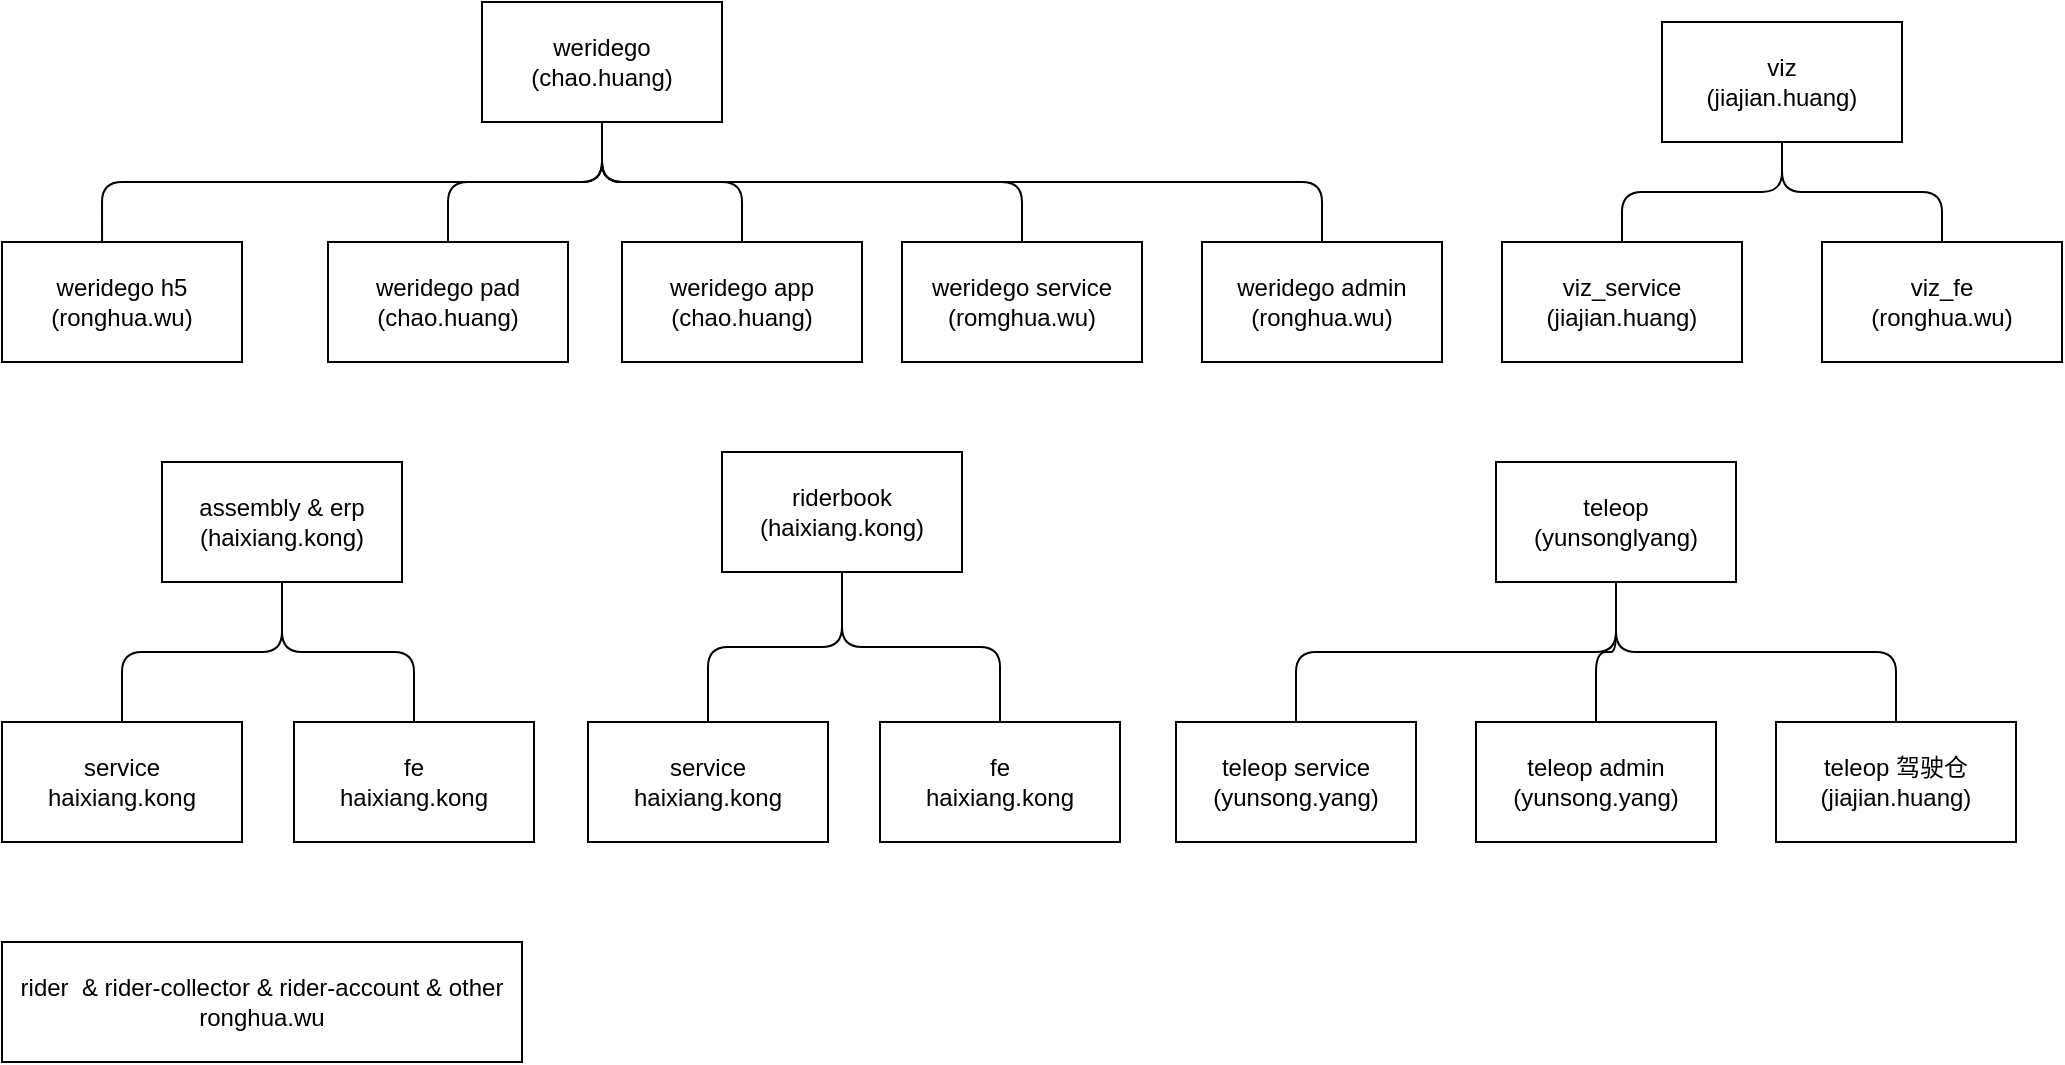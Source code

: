 <mxfile version="13.8.3" type="github"><diagram id="jW68yxr_zGgy0glhvIfw" name="Page-1"><mxGraphModel dx="2893" dy="1131" grid="1" gridSize="10" guides="1" tooltips="1" connect="1" arrows="1" fold="1" page="1" pageScale="1" pageWidth="827" pageHeight="1169" math="0" shadow="0"><root><mxCell id="0"/><mxCell id="1" parent="0"/><mxCell id="Hr9xMk03r5UpKsYqh9yK-1" value="weridego&lt;br&gt;(chao.huang)" style="rounded=0;whiteSpace=wrap;html=1;" vertex="1" parent="1"><mxGeometry x="-560" y="280" width="120" height="60" as="geometry"/></mxCell><mxCell id="Hr9xMk03r5UpKsYqh9yK-2" value="weridego service&lt;br&gt;(romghua.wu)" style="rounded=0;whiteSpace=wrap;html=1;" vertex="1" parent="1"><mxGeometry x="-350" y="400" width="120" height="60" as="geometry"/></mxCell><mxCell id="Hr9xMk03r5UpKsYqh9yK-3" value="weridego app&lt;br&gt;(chao.huang)" style="rounded=0;whiteSpace=wrap;html=1;" vertex="1" parent="1"><mxGeometry x="-490" y="400" width="120" height="60" as="geometry"/></mxCell><mxCell id="Hr9xMk03r5UpKsYqh9yK-4" value="weridego admin&lt;br&gt;(ronghua.wu)" style="rounded=0;whiteSpace=wrap;html=1;" vertex="1" parent="1"><mxGeometry x="-200" y="400" width="120" height="60" as="geometry"/></mxCell><mxCell id="Hr9xMk03r5UpKsYqh9yK-5" value="" style="endArrow=none;html=1;entryX=0.5;entryY=1;entryDx=0;entryDy=0;exitX=0.5;exitY=0;exitDx=0;exitDy=0;edgeStyle=orthogonalEdgeStyle;" edge="1" parent="1" source="Hr9xMk03r5UpKsYqh9yK-3" target="Hr9xMk03r5UpKsYqh9yK-1"><mxGeometry width="50" height="50" relative="1" as="geometry"><mxPoint x="-340" y="580" as="sourcePoint"/><mxPoint x="-290" y="530" as="targetPoint"/></mxGeometry></mxCell><mxCell id="Hr9xMk03r5UpKsYqh9yK-6" value="" style="endArrow=none;html=1;entryX=0.5;entryY=1;entryDx=0;entryDy=0;exitX=0.5;exitY=0;exitDx=0;exitDy=0;edgeStyle=orthogonalEdgeStyle;" edge="1" parent="1" source="Hr9xMk03r5UpKsYqh9yK-2" target="Hr9xMk03r5UpKsYqh9yK-1"><mxGeometry width="50" height="50" relative="1" as="geometry"><mxPoint x="-150" y="400" as="sourcePoint"/><mxPoint x="-100" y="350" as="targetPoint"/></mxGeometry></mxCell><mxCell id="Hr9xMk03r5UpKsYqh9yK-7" value="" style="endArrow=none;html=1;entryX=0.5;entryY=1;entryDx=0;entryDy=0;exitX=0.5;exitY=0;exitDx=0;exitDy=0;edgeStyle=orthogonalEdgeStyle;" edge="1" parent="1" source="Hr9xMk03r5UpKsYqh9yK-4" target="Hr9xMk03r5UpKsYqh9yK-1"><mxGeometry width="50" height="50" relative="1" as="geometry"><mxPoint x="-180" y="400" as="sourcePoint"/><mxPoint x="-130" y="350" as="targetPoint"/></mxGeometry></mxCell><mxCell id="Hr9xMk03r5UpKsYqh9yK-8" value="viz&lt;br&gt;(jiajian.huang)" style="rounded=0;whiteSpace=wrap;html=1;" vertex="1" parent="1"><mxGeometry x="30" y="290" width="120" height="60" as="geometry"/></mxCell><mxCell id="Hr9xMk03r5UpKsYqh9yK-9" value="viz_service&lt;br&gt;(jiajian.huang)" style="rounded=0;whiteSpace=wrap;html=1;" vertex="1" parent="1"><mxGeometry x="-50" y="400" width="120" height="60" as="geometry"/></mxCell><mxCell id="Hr9xMk03r5UpKsYqh9yK-10" value="viz_fe&lt;br&gt;(ronghua.wu)" style="rounded=0;whiteSpace=wrap;html=1;" vertex="1" parent="1"><mxGeometry x="110" y="400" width="120" height="60" as="geometry"/></mxCell><mxCell id="Hr9xMk03r5UpKsYqh9yK-11" value="" style="endArrow=none;html=1;entryX=0.5;entryY=1;entryDx=0;entryDy=0;exitX=0.5;exitY=0;exitDx=0;exitDy=0;edgeStyle=orthogonalEdgeStyle;" edge="1" parent="1" source="Hr9xMk03r5UpKsYqh9yK-9" target="Hr9xMk03r5UpKsYqh9yK-8"><mxGeometry width="50" height="50" relative="1" as="geometry"><mxPoint x="70" y="560" as="sourcePoint"/><mxPoint x="120" y="510" as="targetPoint"/></mxGeometry></mxCell><mxCell id="Hr9xMk03r5UpKsYqh9yK-12" value="" style="endArrow=none;html=1;entryX=0.5;entryY=1;entryDx=0;entryDy=0;exitX=0.5;exitY=0;exitDx=0;exitDy=0;edgeStyle=orthogonalEdgeStyle;" edge="1" parent="1" source="Hr9xMk03r5UpKsYqh9yK-10" target="Hr9xMk03r5UpKsYqh9yK-8"><mxGeometry width="50" height="50" relative="1" as="geometry"><mxPoint x="190" y="380" as="sourcePoint"/><mxPoint x="240" y="330" as="targetPoint"/></mxGeometry></mxCell><mxCell id="Hr9xMk03r5UpKsYqh9yK-16" value="weridego pad&lt;br&gt;(chao.huang)" style="rounded=0;whiteSpace=wrap;html=1;" vertex="1" parent="1"><mxGeometry x="-637" y="400" width="120" height="60" as="geometry"/></mxCell><mxCell id="Hr9xMk03r5UpKsYqh9yK-17" value="" style="endArrow=none;html=1;entryX=0.5;entryY=1;entryDx=0;entryDy=0;exitX=0.5;exitY=0;exitDx=0;exitDy=0;edgeStyle=orthogonalEdgeStyle;" edge="1" parent="1" source="Hr9xMk03r5UpKsYqh9yK-16" target="Hr9xMk03r5UpKsYqh9yK-1"><mxGeometry width="50" height="50" relative="1" as="geometry"><mxPoint x="-480" y="370" as="sourcePoint"/><mxPoint x="-430" y="320" as="targetPoint"/></mxGeometry></mxCell><mxCell id="Hr9xMk03r5UpKsYqh9yK-18" value="teleop&lt;br&gt;(yunsonglyang)" style="rounded=0;whiteSpace=wrap;html=1;" vertex="1" parent="1"><mxGeometry x="-53" y="510" width="120" height="60" as="geometry"/></mxCell><mxCell id="Hr9xMk03r5UpKsYqh9yK-19" value="teleop service&lt;br&gt;(yunsong.yang)" style="rounded=0;whiteSpace=wrap;html=1;" vertex="1" parent="1"><mxGeometry x="-213" y="640" width="120" height="60" as="geometry"/></mxCell><mxCell id="Hr9xMk03r5UpKsYqh9yK-20" value="teleop admin&lt;br&gt;(yunsong.yang)" style="rounded=0;whiteSpace=wrap;html=1;" vertex="1" parent="1"><mxGeometry x="-63" y="640" width="120" height="60" as="geometry"/></mxCell><mxCell id="Hr9xMk03r5UpKsYqh9yK-22" value="" style="endArrow=none;html=1;entryX=0.5;entryY=1;entryDx=0;entryDy=0;exitX=0.5;exitY=0;exitDx=0;exitDy=0;edgeStyle=orthogonalEdgeStyle;" edge="1" parent="1" source="Hr9xMk03r5UpKsYqh9yK-19" target="Hr9xMk03r5UpKsYqh9yK-18"><mxGeometry width="50" height="50" relative="1" as="geometry"><mxPoint x="-173" y="820" as="sourcePoint"/><mxPoint x="-123" y="770" as="targetPoint"/></mxGeometry></mxCell><mxCell id="Hr9xMk03r5UpKsYqh9yK-23" value="" style="endArrow=none;html=1;entryX=0.5;entryY=1;entryDx=0;entryDy=0;exitX=0.5;exitY=0;exitDx=0;exitDy=0;edgeStyle=orthogonalEdgeStyle;" edge="1" parent="1" source="Hr9xMk03r5UpKsYqh9yK-20" target="Hr9xMk03r5UpKsYqh9yK-18"><mxGeometry width="50" height="50" relative="1" as="geometry"><mxPoint x="107" y="620" as="sourcePoint"/><mxPoint x="157" y="570" as="targetPoint"/></mxGeometry></mxCell><mxCell id="Hr9xMk03r5UpKsYqh9yK-24" value="weridego h5&lt;br&gt;(ronghua.wu)" style="rounded=0;whiteSpace=wrap;html=1;" vertex="1" parent="1"><mxGeometry x="-800" y="400" width="120" height="60" as="geometry"/></mxCell><mxCell id="Hr9xMk03r5UpKsYqh9yK-25" value="" style="endArrow=none;html=1;exitX=0.417;exitY=0;exitDx=0;exitDy=0;exitPerimeter=0;edgeStyle=orthogonalEdgeStyle;entryX=0.5;entryY=1;entryDx=0;entryDy=0;" edge="1" parent="1" source="Hr9xMk03r5UpKsYqh9yK-24" target="Hr9xMk03r5UpKsYqh9yK-1"><mxGeometry width="50" height="50" relative="1" as="geometry"><mxPoint x="-750" y="370" as="sourcePoint"/><mxPoint x="-430" y="340" as="targetPoint"/></mxGeometry></mxCell><mxCell id="Hr9xMk03r5UpKsYqh9yK-26" value="teleop 驾驶仓&lt;br&gt;(jiajian.huang)" style="rounded=0;whiteSpace=wrap;html=1;" vertex="1" parent="1"><mxGeometry x="87" y="640" width="120" height="60" as="geometry"/></mxCell><mxCell id="Hr9xMk03r5UpKsYqh9yK-27" value="" style="endArrow=none;html=1;entryX=0.5;entryY=1;entryDx=0;entryDy=0;exitX=0.5;exitY=0;exitDx=0;exitDy=0;edgeStyle=orthogonalEdgeStyle;" edge="1" parent="1" source="Hr9xMk03r5UpKsYqh9yK-26" target="Hr9xMk03r5UpKsYqh9yK-18"><mxGeometry width="50" height="50" relative="1" as="geometry"><mxPoint x="147" y="620" as="sourcePoint"/><mxPoint x="197" y="570" as="targetPoint"/></mxGeometry></mxCell><mxCell id="Hr9xMk03r5UpKsYqh9yK-28" value="assembly &amp;amp; erp&lt;br&gt;(haixiang.kong)" style="rounded=0;whiteSpace=wrap;html=1;" vertex="1" parent="1"><mxGeometry x="-720" y="510" width="120" height="60" as="geometry"/></mxCell><mxCell id="Hr9xMk03r5UpKsYqh9yK-29" value="&lt;span&gt;service&lt;br&gt;haixiang.kong&lt;br&gt;&lt;/span&gt;" style="rounded=0;whiteSpace=wrap;html=1;" vertex="1" parent="1"><mxGeometry x="-800" y="640" width="120" height="60" as="geometry"/></mxCell><mxCell id="Hr9xMk03r5UpKsYqh9yK-30" value="&lt;span&gt;fe&lt;br&gt;haixiang.kong&lt;br&gt;&lt;/span&gt;" style="rounded=0;whiteSpace=wrap;html=1;" vertex="1" parent="1"><mxGeometry x="-654" y="640" width="120" height="60" as="geometry"/></mxCell><mxCell id="Hr9xMk03r5UpKsYqh9yK-31" value="" style="endArrow=none;html=1;entryX=0.5;entryY=1;entryDx=0;entryDy=0;exitX=0.5;exitY=0;exitDx=0;exitDy=0;edgeStyle=orthogonalEdgeStyle;" edge="1" parent="1" source="Hr9xMk03r5UpKsYqh9yK-29" target="Hr9xMk03r5UpKsYqh9yK-28"><mxGeometry width="50" height="50" relative="1" as="geometry"><mxPoint x="-730" y="810" as="sourcePoint"/><mxPoint x="-680" y="760" as="targetPoint"/></mxGeometry></mxCell><mxCell id="Hr9xMk03r5UpKsYqh9yK-32" value="" style="endArrow=none;html=1;exitX=0.5;exitY=0;exitDx=0;exitDy=0;edgeStyle=orthogonalEdgeStyle;entryX=0.5;entryY=1;entryDx=0;entryDy=0;" edge="1" parent="1" source="Hr9xMk03r5UpKsYqh9yK-30" target="Hr9xMk03r5UpKsYqh9yK-28"><mxGeometry width="50" height="50" relative="1" as="geometry"><mxPoint x="-730" y="830" as="sourcePoint"/><mxPoint x="-670" y="570" as="targetPoint"/><Array as="points"><mxPoint x="-594" y="605"/><mxPoint x="-660" y="605"/></Array></mxGeometry></mxCell><mxCell id="Hr9xMk03r5UpKsYqh9yK-33" value="riderbook&lt;br&gt;(haixiang.kong)" style="rounded=0;whiteSpace=wrap;html=1;" vertex="1" parent="1"><mxGeometry x="-440" y="505" width="120" height="60" as="geometry"/></mxCell><mxCell id="Hr9xMk03r5UpKsYqh9yK-34" value="&lt;span&gt;service&lt;br&gt;haixiang.kong&lt;br&gt;&lt;/span&gt;" style="rounded=0;whiteSpace=wrap;html=1;" vertex="1" parent="1"><mxGeometry x="-507" y="640" width="120" height="60" as="geometry"/></mxCell><mxCell id="Hr9xMk03r5UpKsYqh9yK-35" value="&lt;span&gt;fe&lt;br&gt;haixiang.kong&lt;br&gt;&lt;/span&gt;" style="rounded=0;whiteSpace=wrap;html=1;" vertex="1" parent="1"><mxGeometry x="-361" y="640" width="120" height="60" as="geometry"/></mxCell><mxCell id="Hr9xMk03r5UpKsYqh9yK-36" value="" style="endArrow=none;html=1;entryX=0.5;entryY=1;entryDx=0;entryDy=0;exitX=0.5;exitY=0;exitDx=0;exitDy=0;edgeStyle=orthogonalEdgeStyle;" edge="1" parent="1" source="Hr9xMk03r5UpKsYqh9yK-34" target="Hr9xMk03r5UpKsYqh9yK-33"><mxGeometry width="50" height="50" relative="1" as="geometry"><mxPoint x="-320" y="650" as="sourcePoint"/><mxPoint x="-270" y="600" as="targetPoint"/></mxGeometry></mxCell><mxCell id="Hr9xMk03r5UpKsYqh9yK-37" value="" style="endArrow=none;html=1;entryX=0.5;entryY=1;entryDx=0;entryDy=0;exitX=0.5;exitY=0;exitDx=0;exitDy=0;edgeStyle=orthogonalEdgeStyle;" edge="1" parent="1" source="Hr9xMk03r5UpKsYqh9yK-35" target="Hr9xMk03r5UpKsYqh9yK-33"><mxGeometry width="50" height="50" relative="1" as="geometry"><mxPoint x="-370" y="870" as="sourcePoint"/><mxPoint x="-320" y="820" as="targetPoint"/></mxGeometry></mxCell><mxCell id="Hr9xMk03r5UpKsYqh9yK-39" value="rider&amp;nbsp; &amp;amp; rider-collector &amp;amp; rider-account &amp;amp; other&lt;br&gt;ronghua.wu" style="rounded=0;whiteSpace=wrap;html=1;" vertex="1" parent="1"><mxGeometry x="-800" y="750" width="260" height="60" as="geometry"/></mxCell></root></mxGraphModel></diagram></mxfile>